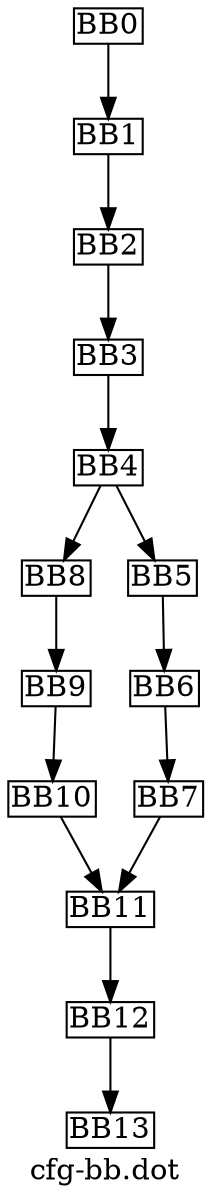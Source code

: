 digraph G {
graph[label="cfg-bb.dot"];
node[style=filled,fillcolor ="white",shape=box,margin=0.02,width=0,height=0];
BB0 -> BB1
BB1 -> BB2
BB2 -> BB3
BB3 -> BB4
BB4 -> BB8
BB4 -> BB5
BB5 -> BB6
BB6 -> BB7
BB7 -> BB11
BB8 -> BB9
BB9 -> BB10
BB10 -> BB11
BB11 -> BB12
BB12 -> BB13
}